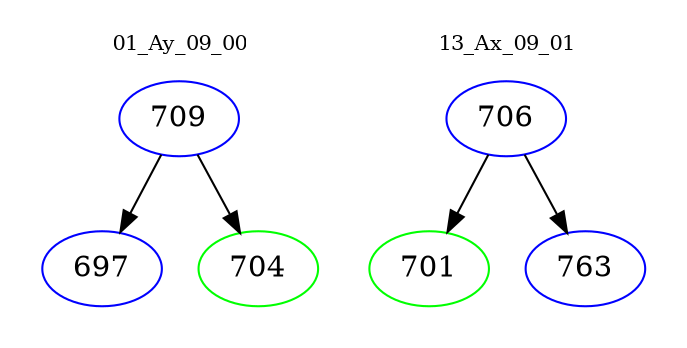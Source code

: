 digraph{
subgraph cluster_0 {
color = white
label = "01_Ay_09_00";
fontsize=10;
T0_709 [label="709", color="blue"]
T0_709 -> T0_697 [color="black"]
T0_697 [label="697", color="blue"]
T0_709 -> T0_704 [color="black"]
T0_704 [label="704", color="green"]
}
subgraph cluster_1 {
color = white
label = "13_Ax_09_01";
fontsize=10;
T1_706 [label="706", color="blue"]
T1_706 -> T1_701 [color="black"]
T1_701 [label="701", color="green"]
T1_706 -> T1_763 [color="black"]
T1_763 [label="763", color="blue"]
}
}
